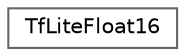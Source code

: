 digraph "Graphical Class Hierarchy"
{
 // LATEX_PDF_SIZE
  bgcolor="transparent";
  edge [fontname=Helvetica,fontsize=10,labelfontname=Helvetica,labelfontsize=10];
  node [fontname=Helvetica,fontsize=10,shape=box,height=0.2,width=0.4];
  rankdir="LR";
  Node0 [id="Node000000",label="TfLiteFloat16",height=0.2,width=0.4,color="grey40", fillcolor="white", style="filled",URL="$struct_tf_lite_float16.html",tooltip="Half precision data type compatible with the C99 definition."];
}
